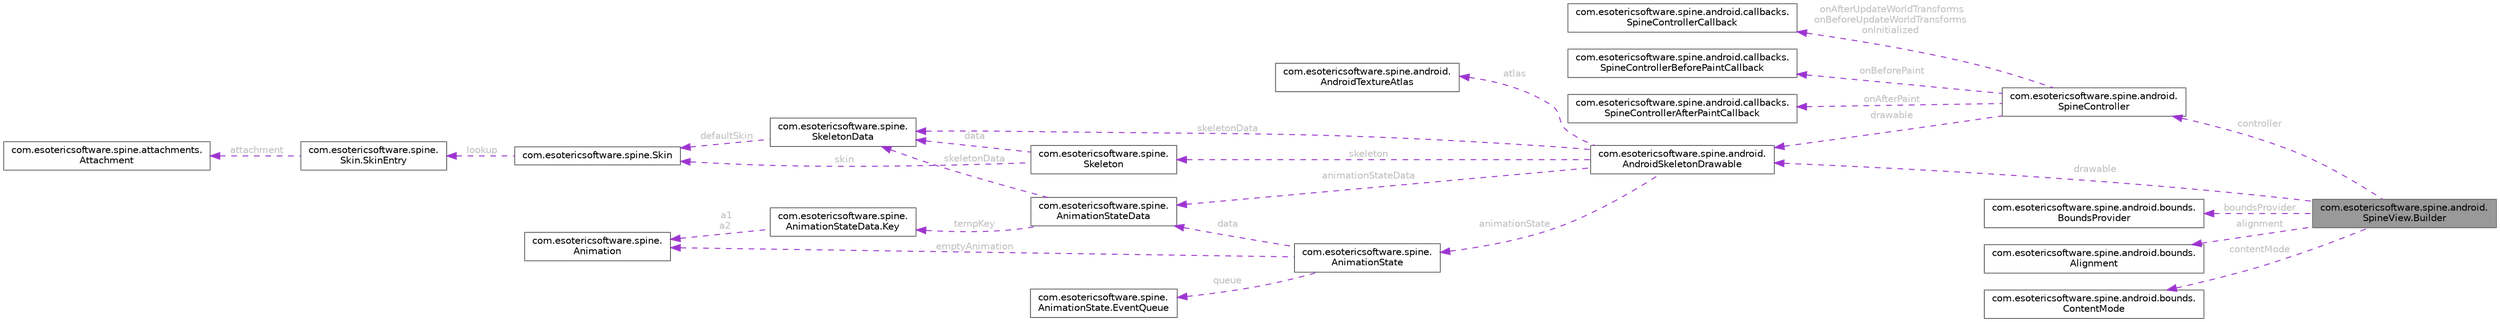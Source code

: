 digraph "com.esotericsoftware.spine.android.SpineView.Builder"
{
 // LATEX_PDF_SIZE
  bgcolor="transparent";
  edge [fontname=Helvetica,fontsize=10,labelfontname=Helvetica,labelfontsize=10];
  node [fontname=Helvetica,fontsize=10,shape=box,height=0.2,width=0.4];
  rankdir="LR";
  Node1 [id="Node000001",label="com.esotericsoftware.spine.android.\lSpineView.Builder",height=0.2,width=0.4,color="gray40", fillcolor="grey60", style="filled", fontcolor="black",tooltip=" "];
  Node2 -> Node1 [id="edge1_Node000001_Node000002",dir="back",color="darkorchid3",style="dashed",tooltip=" ",label=" controller",fontcolor="grey" ];
  Node2 [id="Node000002",label="com.esotericsoftware.spine.android.\lSpineController",height=0.2,width=0.4,color="gray40", fillcolor="white", style="filled",URL="$classcom_1_1esotericsoftware_1_1spine_1_1android_1_1_spine_controller.html",tooltip=" "];
  Node3 -> Node2 [id="edge2_Node000002_Node000003",dir="back",color="darkorchid3",style="dashed",tooltip=" ",label=" onAfterUpdateWorldTransforms\nonBeforeUpdateWorldTransforms\nonInitialized",fontcolor="grey" ];
  Node3 [id="Node000003",label="com.esotericsoftware.spine.android.callbacks.\lSpineControllerCallback",height=0.2,width=0.4,color="gray40", fillcolor="white", style="filled",URL="$interfacecom_1_1esotericsoftware_1_1spine_1_1android_1_1callbacks_1_1_spine_controller_callback.html",tooltip=" "];
  Node4 -> Node2 [id="edge3_Node000002_Node000004",dir="back",color="darkorchid3",style="dashed",tooltip=" ",label=" onBeforePaint",fontcolor="grey" ];
  Node4 [id="Node000004",label="com.esotericsoftware.spine.android.callbacks.\lSpineControllerBeforePaintCallback",height=0.2,width=0.4,color="gray40", fillcolor="white", style="filled",URL="$interfacecom_1_1esotericsoftware_1_1spine_1_1android_1_1callbacks_1_1_spine_controller_before_paint_callback.html",tooltip=" "];
  Node5 -> Node2 [id="edge4_Node000002_Node000005",dir="back",color="darkorchid3",style="dashed",tooltip=" ",label=" onAfterPaint",fontcolor="grey" ];
  Node5 [id="Node000005",label="com.esotericsoftware.spine.android.callbacks.\lSpineControllerAfterPaintCallback",height=0.2,width=0.4,color="gray40", fillcolor="white", style="filled",URL="$interfacecom_1_1esotericsoftware_1_1spine_1_1android_1_1callbacks_1_1_spine_controller_after_paint_callback.html",tooltip=" "];
  Node6 -> Node2 [id="edge5_Node000002_Node000006",dir="back",color="darkorchid3",style="dashed",tooltip=" ",label=" drawable",fontcolor="grey" ];
  Node6 [id="Node000006",label="com.esotericsoftware.spine.android.\lAndroidSkeletonDrawable",height=0.2,width=0.4,color="gray40", fillcolor="white", style="filled",URL="$classcom_1_1esotericsoftware_1_1spine_1_1android_1_1_android_skeleton_drawable.html",tooltip=" "];
  Node7 -> Node6 [id="edge6_Node000006_Node000007",dir="back",color="darkorchid3",style="dashed",tooltip=" ",label=" atlas",fontcolor="grey" ];
  Node7 [id="Node000007",label="com.esotericsoftware.spine.android.\lAndroidTextureAtlas",height=0.2,width=0.4,color="gray40", fillcolor="white", style="filled",URL="$classcom_1_1esotericsoftware_1_1spine_1_1android_1_1_android_texture_atlas.html",tooltip=" "];
  Node8 -> Node6 [id="edge7_Node000006_Node000008",dir="back",color="darkorchid3",style="dashed",tooltip=" ",label=" skeletonData",fontcolor="grey" ];
  Node8 [id="Node000008",label="com.esotericsoftware.spine.\lSkeletonData",height=0.2,width=0.4,color="gray40", fillcolor="white", style="filled",URL="$classcom_1_1esotericsoftware_1_1spine_1_1_skeleton_data.html",tooltip=" "];
  Node9 -> Node8 [id="edge8_Node000008_Node000009",dir="back",color="darkorchid3",style="dashed",tooltip=" ",label=" defaultSkin",fontcolor="grey" ];
  Node9 [id="Node000009",label="com.esotericsoftware.spine.Skin",height=0.2,width=0.4,color="gray40", fillcolor="white", style="filled",URL="$classcom_1_1esotericsoftware_1_1spine_1_1_skin.html",tooltip=" "];
  Node10 -> Node9 [id="edge9_Node000009_Node000010",dir="back",color="darkorchid3",style="dashed",tooltip=" ",label=" lookup",fontcolor="grey" ];
  Node10 [id="Node000010",label="com.esotericsoftware.spine.\lSkin.SkinEntry",height=0.2,width=0.4,color="gray40", fillcolor="white", style="filled",URL="$classcom_1_1esotericsoftware_1_1spine_1_1_skin_1_1_skin_entry.html",tooltip=" "];
  Node11 -> Node10 [id="edge10_Node000010_Node000011",dir="back",color="darkorchid3",style="dashed",tooltip=" ",label=" attachment",fontcolor="grey" ];
  Node11 [id="Node000011",label="com.esotericsoftware.spine.attachments.\lAttachment",height=0.2,width=0.4,color="gray40", fillcolor="white", style="filled",URL="$classcom_1_1esotericsoftware_1_1spine_1_1attachments_1_1_attachment.html",tooltip=" "];
  Node12 -> Node6 [id="edge11_Node000006_Node000012",dir="back",color="darkorchid3",style="dashed",tooltip=" ",label=" skeleton",fontcolor="grey" ];
  Node12 [id="Node000012",label="com.esotericsoftware.spine.\lSkeleton",height=0.2,width=0.4,color="gray40", fillcolor="white", style="filled",URL="$classcom_1_1esotericsoftware_1_1spine_1_1_skeleton.html",tooltip=" "];
  Node8 -> Node12 [id="edge12_Node000012_Node000008",dir="back",color="darkorchid3",style="dashed",tooltip=" ",label=" data",fontcolor="grey" ];
  Node9 -> Node12 [id="edge13_Node000012_Node000009",dir="back",color="darkorchid3",style="dashed",tooltip=" ",label=" skin",fontcolor="grey" ];
  Node13 -> Node6 [id="edge14_Node000006_Node000013",dir="back",color="darkorchid3",style="dashed",tooltip=" ",label=" animationStateData",fontcolor="grey" ];
  Node13 [id="Node000013",label="com.esotericsoftware.spine.\lAnimationStateData",height=0.2,width=0.4,color="gray40", fillcolor="white", style="filled",URL="$classcom_1_1esotericsoftware_1_1spine_1_1_animation_state_data.html",tooltip=" "];
  Node8 -> Node13 [id="edge15_Node000013_Node000008",dir="back",color="darkorchid3",style="dashed",tooltip=" ",label=" skeletonData",fontcolor="grey" ];
  Node14 -> Node13 [id="edge16_Node000013_Node000014",dir="back",color="darkorchid3",style="dashed",tooltip=" ",label=" tempKey",fontcolor="grey" ];
  Node14 [id="Node000014",label="com.esotericsoftware.spine.\lAnimationStateData.Key",height=0.2,width=0.4,color="gray40", fillcolor="white", style="filled",URL="$classcom_1_1esotericsoftware_1_1spine_1_1_animation_state_data_1_1_key.html",tooltip=" "];
  Node15 -> Node14 [id="edge17_Node000014_Node000015",dir="back",color="darkorchid3",style="dashed",tooltip=" ",label=" a1\na2",fontcolor="grey" ];
  Node15 [id="Node000015",label="com.esotericsoftware.spine.\lAnimation",height=0.2,width=0.4,color="gray40", fillcolor="white", style="filled",URL="$classcom_1_1esotericsoftware_1_1spine_1_1_animation.html",tooltip=" "];
  Node16 -> Node6 [id="edge18_Node000006_Node000016",dir="back",color="darkorchid3",style="dashed",tooltip=" ",label=" animationState",fontcolor="grey" ];
  Node16 [id="Node000016",label="com.esotericsoftware.spine.\lAnimationState",height=0.2,width=0.4,color="gray40", fillcolor="white", style="filled",URL="$classcom_1_1esotericsoftware_1_1spine_1_1_animation_state.html",tooltip=" "];
  Node15 -> Node16 [id="edge19_Node000016_Node000015",dir="back",color="darkorchid3",style="dashed",tooltip=" ",label=" emptyAnimation",fontcolor="grey" ];
  Node13 -> Node16 [id="edge20_Node000016_Node000013",dir="back",color="darkorchid3",style="dashed",tooltip=" ",label=" data",fontcolor="grey" ];
  Node17 -> Node16 [id="edge21_Node000016_Node000017",dir="back",color="darkorchid3",style="dashed",tooltip=" ",label=" queue",fontcolor="grey" ];
  Node17 [id="Node000017",label="com.esotericsoftware.spine.\lAnimationState.EventQueue",height=0.2,width=0.4,color="gray40", fillcolor="white", style="filled",URL="$classcom_1_1esotericsoftware_1_1spine_1_1_animation_state_1_1_event_queue.html",tooltip=" "];
  Node6 -> Node1 [id="edge22_Node000001_Node000006",dir="back",color="darkorchid3",style="dashed",tooltip=" ",label=" drawable",fontcolor="grey" ];
  Node18 -> Node1 [id="edge23_Node000001_Node000018",dir="back",color="darkorchid3",style="dashed",tooltip=" ",label=" boundsProvider",fontcolor="grey" ];
  Node18 [id="Node000018",label="com.esotericsoftware.spine.android.bounds.\lBoundsProvider",height=0.2,width=0.4,color="gray40", fillcolor="white", style="filled",URL="$interfacecom_1_1esotericsoftware_1_1spine_1_1android_1_1bounds_1_1_bounds_provider.html",tooltip=" "];
  Node19 -> Node1 [id="edge24_Node000001_Node000019",dir="back",color="darkorchid3",style="dashed",tooltip=" ",label=" alignment",fontcolor="grey" ];
  Node19 [id="Node000019",label="com.esotericsoftware.spine.android.bounds.\lAlignment",height=0.2,width=0.4,color="gray40", fillcolor="white", style="filled",URL="$enumcom_1_1esotericsoftware_1_1spine_1_1android_1_1bounds_1_1_alignment.html",tooltip=" "];
  Node20 -> Node1 [id="edge25_Node000001_Node000020",dir="back",color="darkorchid3",style="dashed",tooltip=" ",label=" contentMode",fontcolor="grey" ];
  Node20 [id="Node000020",label="com.esotericsoftware.spine.android.bounds.\lContentMode",height=0.2,width=0.4,color="gray40", fillcolor="white", style="filled",URL="$enumcom_1_1esotericsoftware_1_1spine_1_1android_1_1bounds_1_1_content_mode.html",tooltip=" "];
}
